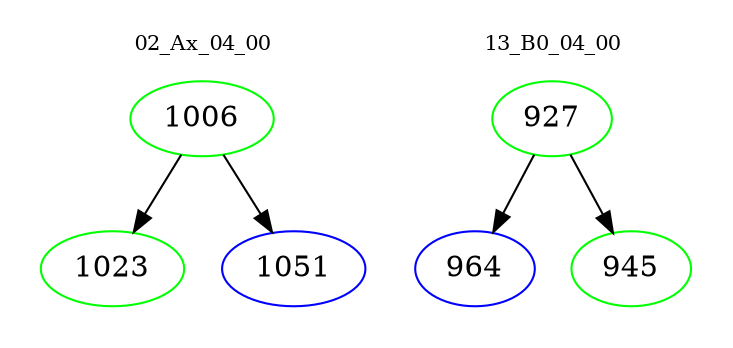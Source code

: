 digraph{
subgraph cluster_0 {
color = white
label = "02_Ax_04_00";
fontsize=10;
T0_1006 [label="1006", color="green"]
T0_1006 -> T0_1023 [color="black"]
T0_1023 [label="1023", color="green"]
T0_1006 -> T0_1051 [color="black"]
T0_1051 [label="1051", color="blue"]
}
subgraph cluster_1 {
color = white
label = "13_B0_04_00";
fontsize=10;
T1_927 [label="927", color="green"]
T1_927 -> T1_964 [color="black"]
T1_964 [label="964", color="blue"]
T1_927 -> T1_945 [color="black"]
T1_945 [label="945", color="green"]
}
}
